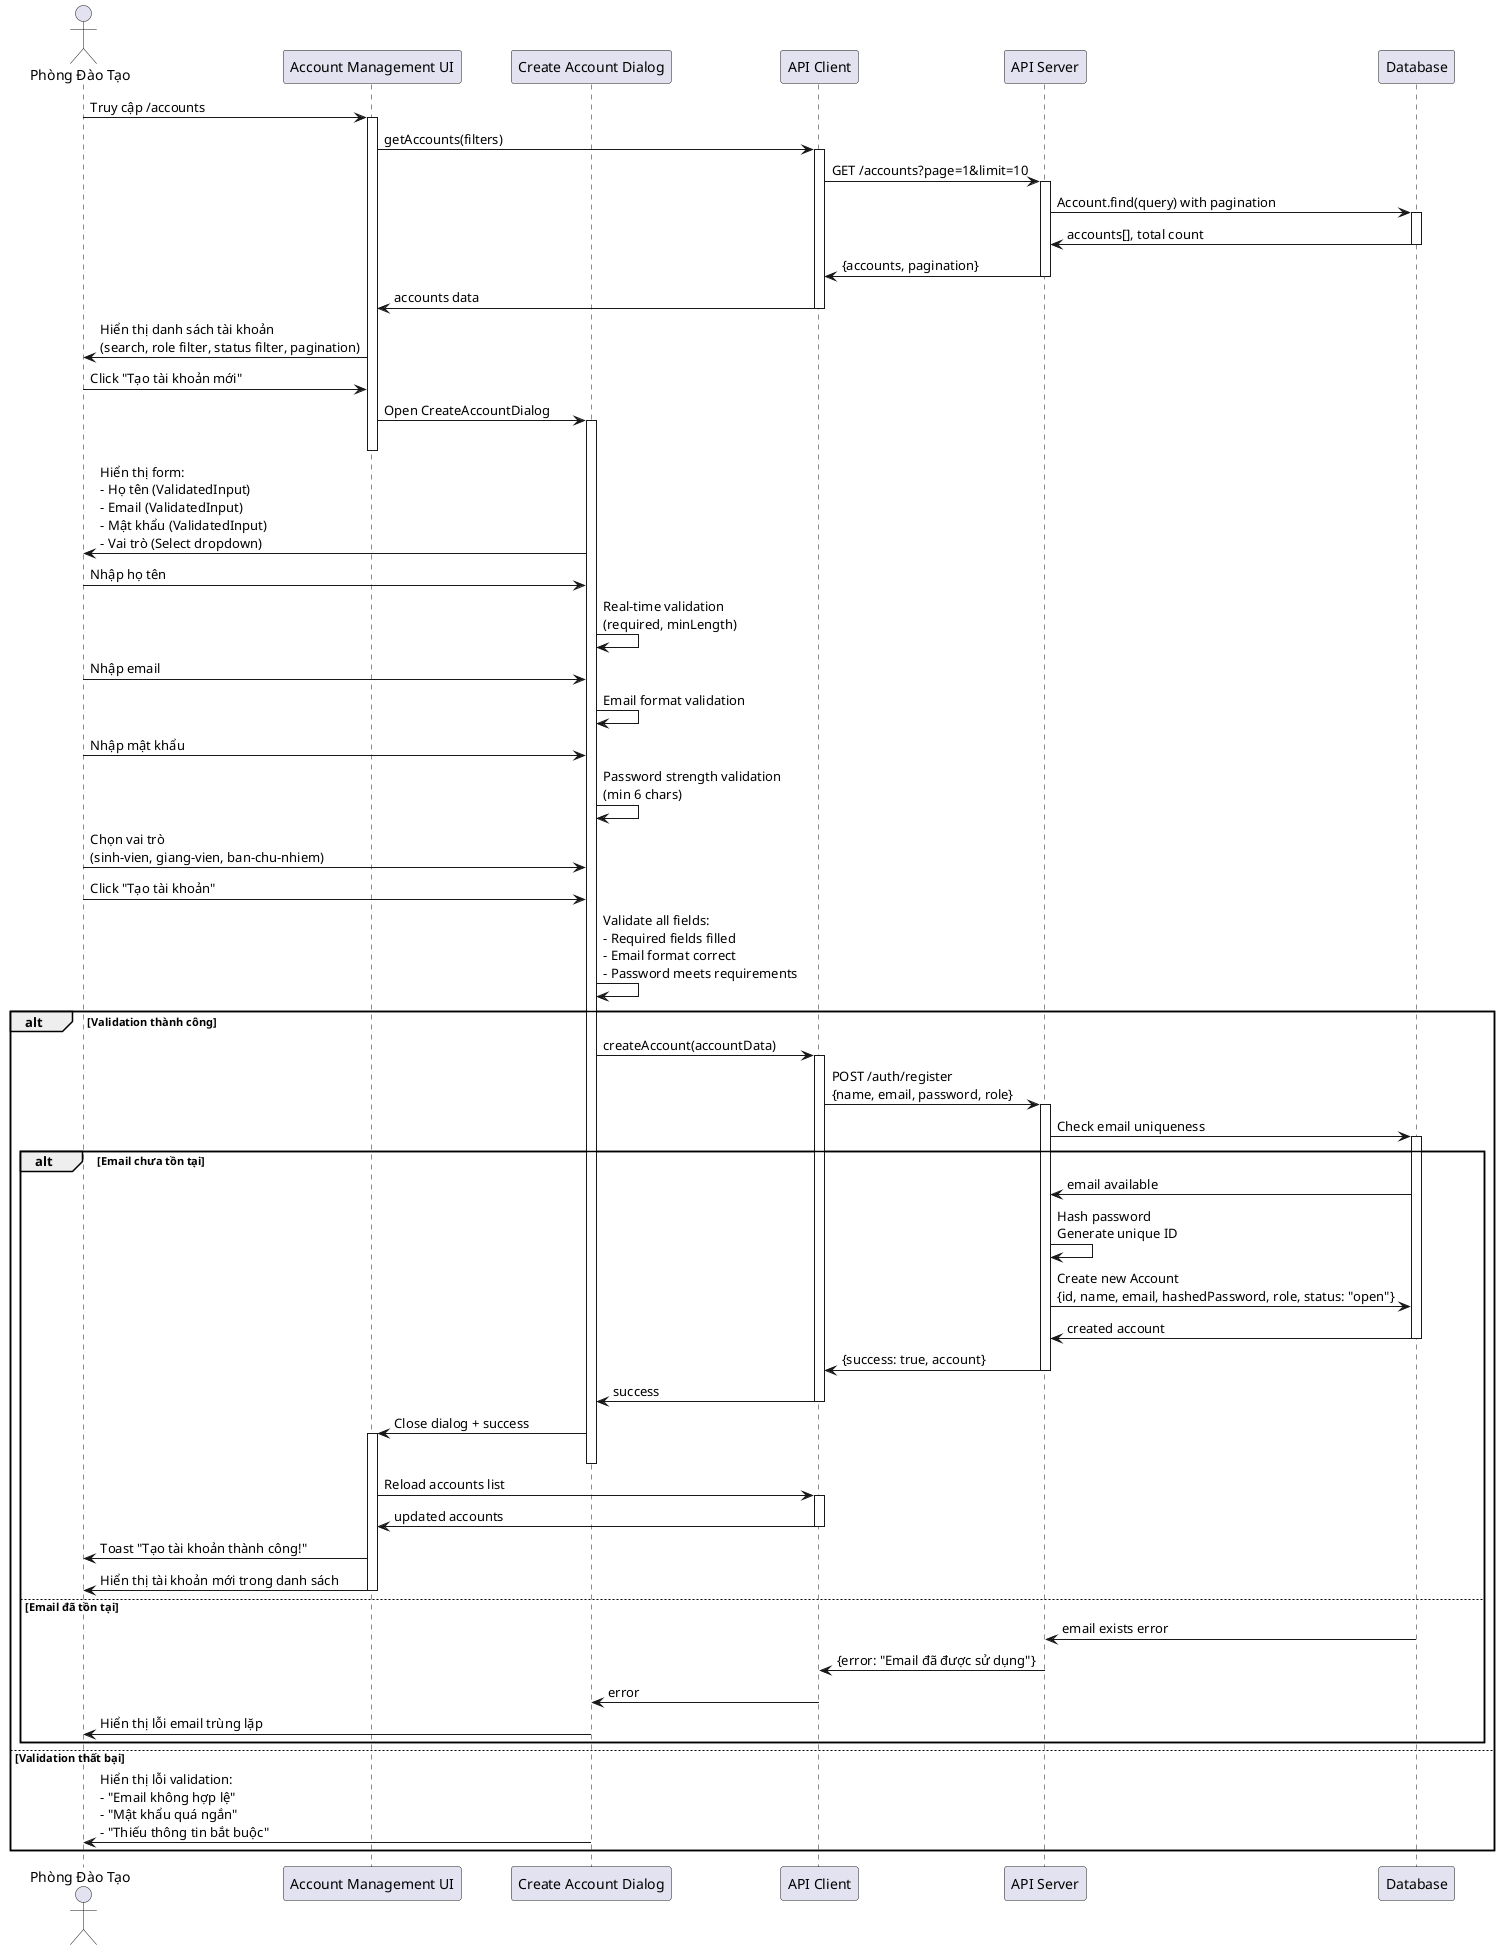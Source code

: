 @startuml Sequence - PDT tạo tài khoản

skinparam participantPadding 20
skinparam boxPadding 10

actor "Phòng Đào Tạo" as PDT
participant "Account Management UI" as AccountUI
participant "Create Account Dialog" as CreateDialog
participant "API Client" as ApiClient
participant "API Server" as API
participant "Database" as DB

PDT -> AccountUI: Truy cập /accounts
activate AccountUI

AccountUI -> ApiClient: getAccounts(filters)
activate ApiClient

ApiClient -> API: GET /accounts?page=1&limit=10
activate API

API -> DB: Account.find(query) with pagination
activate DB
DB -> API: accounts[], total count
deactivate DB

API -> ApiClient: {accounts, pagination}
deactivate API

ApiClient -> AccountUI: accounts data
deactivate ApiClient

AccountUI -> PDT: Hiển thị danh sách tài khoản\n(search, role filter, status filter, pagination)

PDT -> AccountUI: Click "Tạo tài khoản mới"

AccountUI -> CreateDialog: Open CreateAccountDialog
activate CreateDialog
deactivate AccountUI

CreateDialog -> PDT: Hiển thị form:\n- Họ tên (ValidatedInput)\n- Email (ValidatedInput)\n- Mật khẩu (ValidatedInput)\n- Vai trò (Select dropdown)

PDT -> CreateDialog: Nhập họ tên
CreateDialog -> CreateDialog: Real-time validation\n(required, minLength)

PDT -> CreateDialog: Nhập email
CreateDialog -> CreateDialog: Email format validation

PDT -> CreateDialog: Nhập mật khẩu
CreateDialog -> CreateDialog: Password strength validation\n(min 6 chars)

PDT -> CreateDialog: Chọn vai trò\n(sinh-vien, giang-vien, ban-chu-nhiem)

PDT -> CreateDialog: Click "Tạo tài khoản"

CreateDialog -> CreateDialog: Validate all fields:\n- Required fields filled\n- Email format correct\n- Password meets requirements

alt Validation thành công
    CreateDialog -> ApiClient: createAccount(accountData)
    activate ApiClient
    
    ApiClient -> API: POST /auth/register\n{name, email, password, role}
    activate API
    
    API -> DB: Check email uniqueness
    activate DB
    
    alt Email chưa tồn tại
        DB -> API: email available
        
        API -> API: Hash password\nGenerate unique ID
        
        API -> DB: Create new Account\n{id, name, email, hashedPassword, role, status: "open"}
        DB -> API: created account
        deactivate DB
        
        API -> ApiClient: {success: true, account}
        deactivate API
        
        ApiClient -> CreateDialog: success
        deactivate ApiClient
        
        CreateDialog -> AccountUI: Close dialog + success
        activate AccountUI
        deactivate CreateDialog
        
        AccountUI -> ApiClient: Reload accounts list
        activate ApiClient
        ApiClient -> AccountUI: updated accounts
        deactivate ApiClient
        
        AccountUI -> PDT: Toast "Tạo tài khoản thành công!"
        AccountUI -> PDT: Hiển thị tài khoản mới trong danh sách
        deactivate AccountUI
        
    else Email đã tồn tại
        DB -> API: email exists error
        deactivate DB
        
        API -> ApiClient: {error: "Email đã được sử dụng"}
        deactivate API
        
        ApiClient -> CreateDialog: error
        deactivate ApiClient
        
        CreateDialog -> PDT: Hiển thị lỗi email trùng lặp
        deactivate CreateDialog
    end
    
else Validation thất bại
    CreateDialog -> PDT: Hiển thị lỗi validation:\n- "Email không hợp lệ"\n- "Mật khẩu quá ngắn"\n- "Thiếu thông tin bắt buộc"
    deactivate CreateDialog
end

@enduml